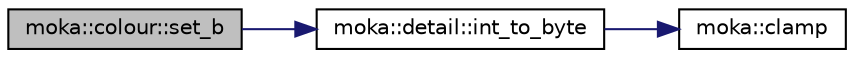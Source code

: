 digraph "moka::colour::set_b"
{
 // LATEX_PDF_SIZE
  edge [fontname="Helvetica",fontsize="10",labelfontname="Helvetica",labelfontsize="10"];
  node [fontname="Helvetica",fontsize="10",shape=record];
  rankdir="LR";
  Node331 [label="moka::colour::set_b",height=0.2,width=0.4,color="black", fillcolor="grey75", style="filled", fontcolor="black",tooltip=" "];
  Node331 -> Node332 [color="midnightblue",fontsize="10",style="solid",fontname="Helvetica"];
  Node332 [label="moka::detail::int_to_byte",height=0.2,width=0.4,color="black", fillcolor="white", style="filled",URL="$namespacemoka_1_1detail.html#a366b546068df519a1f4295fe4705d5a8",tooltip=" "];
  Node332 -> Node333 [color="midnightblue",fontsize="10",style="solid",fontname="Helvetica"];
  Node333 [label="moka::clamp",height=0.2,width=0.4,color="black", fillcolor="white", style="filled",URL="$namespacemoka.html#a2486d1231c4edb9da9ec840669627aa5",tooltip=" "];
}
